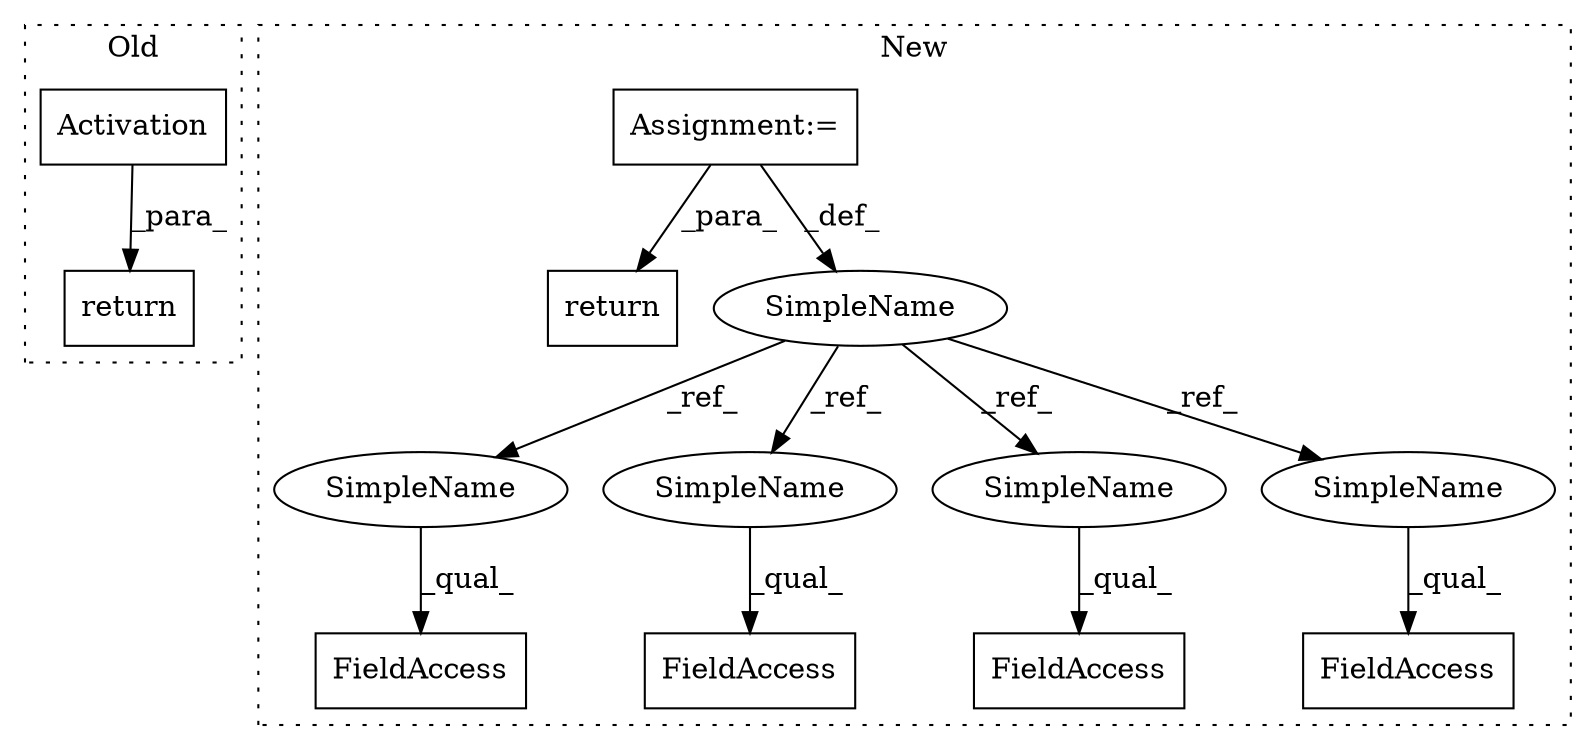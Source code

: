 digraph G {
subgraph cluster0 {
1 [label="Activation" a="32" s="2482,2506" l="11,1" shape="box"];
9 [label="return" a="41" s="2803" l="7" shape="box"];
label = "Old";
style="dotted";
}
subgraph cluster1 {
2 [label="return" a="41" s="3447" l="7" shape="box"];
3 [label="Assignment:=" a="7" s="2614" l="1" shape="box"];
4 [label="FieldAccess" a="22" s="2632" l="17" shape="box"];
5 [label="FieldAccess" a="22" s="2672" l="12" shape="box"];
6 [label="FieldAccess" a="22" s="2828" l="12" shape="box"];
7 [label="FieldAccess" a="22" s="2703" l="12" shape="box"];
8 [label="SimpleName" a="42" s="2609" l="5" shape="ellipse"];
10 [label="SimpleName" a="42" s="2828" l="5" shape="ellipse"];
11 [label="SimpleName" a="42" s="2632" l="5" shape="ellipse"];
12 [label="SimpleName" a="42" s="2672" l="5" shape="ellipse"];
13 [label="SimpleName" a="42" s="2703" l="5" shape="ellipse"];
label = "New";
style="dotted";
}
1 -> 9 [label="_para_"];
3 -> 8 [label="_def_"];
3 -> 2 [label="_para_"];
8 -> 13 [label="_ref_"];
8 -> 12 [label="_ref_"];
8 -> 10 [label="_ref_"];
8 -> 11 [label="_ref_"];
10 -> 6 [label="_qual_"];
11 -> 4 [label="_qual_"];
12 -> 5 [label="_qual_"];
13 -> 7 [label="_qual_"];
}